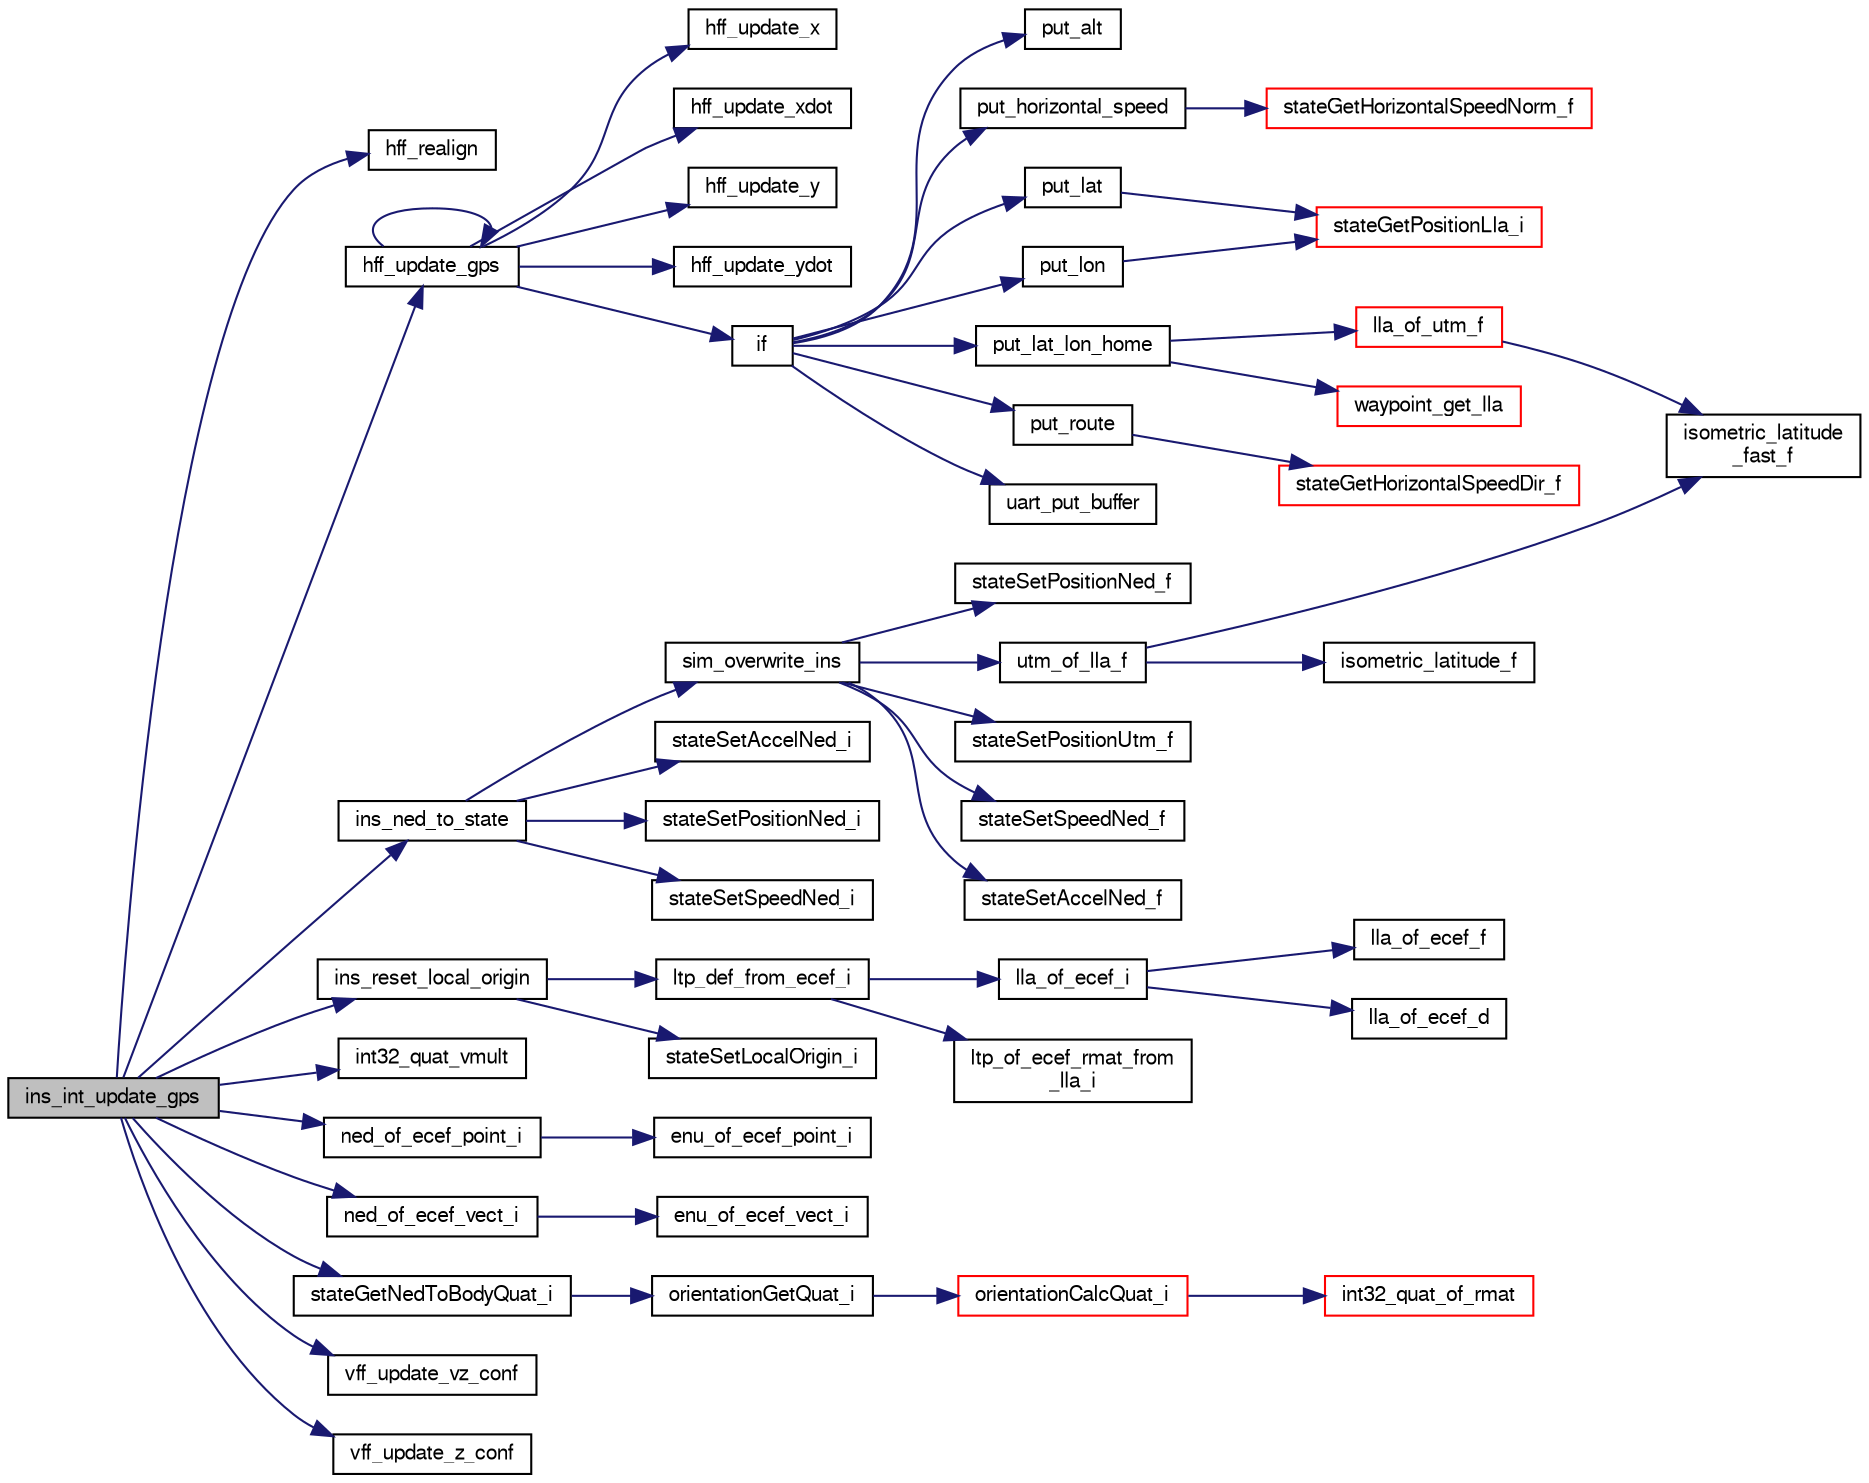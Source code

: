 digraph "ins_int_update_gps"
{
  edge [fontname="FreeSans",fontsize="10",labelfontname="FreeSans",labelfontsize="10"];
  node [fontname="FreeSans",fontsize="10",shape=record];
  rankdir="LR";
  Node1 [label="ins_int_update_gps",height=0.2,width=0.4,color="black", fillcolor="grey75", style="filled", fontcolor="black"];
  Node1 -> Node2 [color="midnightblue",fontsize="10",style="solid",fontname="FreeSans"];
  Node2 [label="hff_realign",height=0.2,width=0.4,color="black", fillcolor="white", style="filled",URL="$hf__float_8c.html#acb140c9500b7043677ca01d5ffa184df"];
  Node1 -> Node3 [color="midnightblue",fontsize="10",style="solid",fontname="FreeSans"];
  Node3 [label="hff_update_gps",height=0.2,width=0.4,color="black", fillcolor="white", style="filled",URL="$hf__float_8c.html#a72f310874029d3bec298c7161601a57e"];
  Node3 -> Node3 [color="midnightblue",fontsize="10",style="solid",fontname="FreeSans"];
  Node3 -> Node4 [color="midnightblue",fontsize="10",style="solid",fontname="FreeSans"];
  Node4 [label="hff_update_x",height=0.2,width=0.4,color="black", fillcolor="white", style="filled",URL="$hf__float_8c.html#a2ffc770376776473d68d000e5b24b669"];
  Node3 -> Node5 [color="midnightblue",fontsize="10",style="solid",fontname="FreeSans"];
  Node5 [label="hff_update_xdot",height=0.2,width=0.4,color="black", fillcolor="white", style="filled",URL="$hf__float_8c.html#a9f81e2e80dcce14b4f1df428c5c8745d"];
  Node3 -> Node6 [color="midnightblue",fontsize="10",style="solid",fontname="FreeSans"];
  Node6 [label="hff_update_y",height=0.2,width=0.4,color="black", fillcolor="white", style="filled",URL="$hf__float_8c.html#a71b7f7c69e39524d4119c921acfacba9"];
  Node3 -> Node7 [color="midnightblue",fontsize="10",style="solid",fontname="FreeSans"];
  Node7 [label="hff_update_ydot",height=0.2,width=0.4,color="black", fillcolor="white", style="filled",URL="$hf__float_8c.html#a19c12c9194c64b92c55ea848272566f0"];
  Node3 -> Node8 [color="midnightblue",fontsize="10",style="solid",fontname="FreeSans"];
  Node8 [label="if",height=0.2,width=0.4,color="black", fillcolor="white", style="filled",URL="$e__identification__fr_8c.html#a92cffae21318c1d983c63f3afa2a8d87"];
  Node8 -> Node9 [color="midnightblue",fontsize="10",style="solid",fontname="FreeSans"];
  Node9 [label="put_alt",height=0.2,width=0.4,color="black", fillcolor="white", style="filled",URL="$e__identification__fr_8c.html#af46aee3f4ea5943261ce0a748645d5ab"];
  Node8 -> Node10 [color="midnightblue",fontsize="10",style="solid",fontname="FreeSans"];
  Node10 [label="put_horizontal_speed",height=0.2,width=0.4,color="black", fillcolor="white", style="filled",URL="$e__identification__fr_8c.html#ad38b113b8c749a0ad70f3226ce4be6c8"];
  Node10 -> Node11 [color="midnightblue",fontsize="10",style="solid",fontname="FreeSans"];
  Node11 [label="stateGetHorizontalSpeedNorm_f",height=0.2,width=0.4,color="red", fillcolor="white", style="filled",URL="$group__state__velocity.html#ga1396b84069296dc0353f25281a472c08",tooltip="Get norm of horizontal ground speed (float). "];
  Node8 -> Node12 [color="midnightblue",fontsize="10",style="solid",fontname="FreeSans"];
  Node12 [label="put_lat",height=0.2,width=0.4,color="black", fillcolor="white", style="filled",URL="$e__identification__fr_8c.html#abe4d49e345383266eb45de2d01dc9998"];
  Node12 -> Node13 [color="midnightblue",fontsize="10",style="solid",fontname="FreeSans"];
  Node13 [label="stateGetPositionLla_i",height=0.2,width=0.4,color="red", fillcolor="white", style="filled",URL="$group__state__position.html#ga99473409b740a26c0e2b9a5bd8e9defb",tooltip="Get position in LLA coordinates (int). "];
  Node8 -> Node14 [color="midnightblue",fontsize="10",style="solid",fontname="FreeSans"];
  Node14 [label="put_lat_lon_home",height=0.2,width=0.4,color="black", fillcolor="white", style="filled",URL="$e__identification__fr_8c.html#ab86f66c5c2a551aabe930fff3a5120d3"];
  Node14 -> Node15 [color="midnightblue",fontsize="10",style="solid",fontname="FreeSans"];
  Node15 [label="lla_of_utm_f",height=0.2,width=0.4,color="red", fillcolor="white", style="filled",URL="$pprz__geodetic__float_8c.html#a30c2e47ec9a898079c04e8b08496b455"];
  Node15 -> Node16 [color="midnightblue",fontsize="10",style="solid",fontname="FreeSans"];
  Node16 [label="isometric_latitude\l_fast_f",height=0.2,width=0.4,color="black", fillcolor="white", style="filled",URL="$pprz__geodetic__float_8c.html#a21ea1b369f7d4abd984fb89c488dde24"];
  Node14 -> Node17 [color="midnightblue",fontsize="10",style="solid",fontname="FreeSans"];
  Node17 [label="waypoint_get_lla",height=0.2,width=0.4,color="red", fillcolor="white", style="filled",URL="$nav_2waypoints_8c.html#a2ed9112b04893275873729d03176f490",tooltip="Get LLA coordinates of waypoint. "];
  Node8 -> Node18 [color="midnightblue",fontsize="10",style="solid",fontname="FreeSans"];
  Node18 [label="put_lon",height=0.2,width=0.4,color="black", fillcolor="white", style="filled",URL="$e__identification__fr_8c.html#a58d75f9f286ae788eb5a93131c69b9cf"];
  Node18 -> Node13 [color="midnightblue",fontsize="10",style="solid",fontname="FreeSans"];
  Node8 -> Node19 [color="midnightblue",fontsize="10",style="solid",fontname="FreeSans"];
  Node19 [label="put_route",height=0.2,width=0.4,color="black", fillcolor="white", style="filled",URL="$e__identification__fr_8c.html#ad697ac22d1fafd997a6033c81aac40c9"];
  Node19 -> Node20 [color="midnightblue",fontsize="10",style="solid",fontname="FreeSans"];
  Node20 [label="stateGetHorizontalSpeedDir_f",height=0.2,width=0.4,color="red", fillcolor="white", style="filled",URL="$group__state__velocity.html#ga6f8b83126a235daea584aa9ce97f7fac",tooltip="Get dir of horizontal ground speed (float). "];
  Node8 -> Node21 [color="midnightblue",fontsize="10",style="solid",fontname="FreeSans"];
  Node21 [label="uart_put_buffer",height=0.2,width=0.4,color="black", fillcolor="white", style="filled",URL="$chibios_2mcu__periph_2uart__arch_8c.html#aafe5af02ef8bf915fcd76d39896174a3",tooltip="Uart transmit buffer implementation. "];
  Node1 -> Node22 [color="midnightblue",fontsize="10",style="solid",fontname="FreeSans"];
  Node22 [label="ins_ned_to_state",height=0.2,width=0.4,color="black", fillcolor="white", style="filled",URL="$ins__int_8c.html#a906e42c3bdc95d6fa78d129fbf20719e",tooltip="copy position and speed to state interface "];
  Node22 -> Node23 [color="midnightblue",fontsize="10",style="solid",fontname="FreeSans"];
  Node23 [label="sim_overwrite_ins",height=0.2,width=0.4,color="black", fillcolor="white", style="filled",URL="$nps__autopilot_8h.html#a636593c9bb6482b2a36d64bef4975310"];
  Node23 -> Node24 [color="midnightblue",fontsize="10",style="solid",fontname="FreeSans"];
  Node24 [label="stateSetPositionNed_f",height=0.2,width=0.4,color="black", fillcolor="white", style="filled",URL="$group__state__position.html#ga9ff9643cd109a27a481d5883652d0f08",tooltip="Set position from local NED coordinates (float). "];
  Node23 -> Node25 [color="midnightblue",fontsize="10",style="solid",fontname="FreeSans"];
  Node25 [label="utm_of_lla_f",height=0.2,width=0.4,color="black", fillcolor="white", style="filled",URL="$pprz__geodetic__float_8c.html#af99d4775df518f30b741b49c26eceedd"];
  Node25 -> Node26 [color="midnightblue",fontsize="10",style="solid",fontname="FreeSans"];
  Node26 [label="isometric_latitude_f",height=0.2,width=0.4,color="black", fillcolor="white", style="filled",URL="$pprz__geodetic__float_8c.html#a25c5bd31de0ea0d0caf14a0d217ad3ea"];
  Node25 -> Node16 [color="midnightblue",fontsize="10",style="solid",fontname="FreeSans"];
  Node23 -> Node27 [color="midnightblue",fontsize="10",style="solid",fontname="FreeSans"];
  Node27 [label="stateSetPositionUtm_f",height=0.2,width=0.4,color="black", fillcolor="white", style="filled",URL="$group__state__position.html#gac6c73e42fc6b5891cb23454ad9c68c92",tooltip="Set position from UTM coordinates (float). "];
  Node23 -> Node28 [color="midnightblue",fontsize="10",style="solid",fontname="FreeSans"];
  Node28 [label="stateSetSpeedNed_f",height=0.2,width=0.4,color="black", fillcolor="white", style="filled",URL="$group__state__velocity.html#gae6549b15cd961047c89481ab2d87171f",tooltip="Set ground speed in local NED coordinates (float). "];
  Node23 -> Node29 [color="midnightblue",fontsize="10",style="solid",fontname="FreeSans"];
  Node29 [label="stateSetAccelNed_f",height=0.2,width=0.4,color="black", fillcolor="white", style="filled",URL="$group__state__acceleration.html#ga27b8f24af6ddce14389efaa5ec119967",tooltip="Set acceleration in NED coordinates (float). "];
  Node22 -> Node30 [color="midnightblue",fontsize="10",style="solid",fontname="FreeSans"];
  Node30 [label="stateSetAccelNed_i",height=0.2,width=0.4,color="black", fillcolor="white", style="filled",URL="$group__state__acceleration.html#ga44bccfd32b2928abef6b08c4f867c1be",tooltip="Set acceleration in NED coordinates (int). "];
  Node22 -> Node31 [color="midnightblue",fontsize="10",style="solid",fontname="FreeSans"];
  Node31 [label="stateSetPositionNed_i",height=0.2,width=0.4,color="black", fillcolor="white", style="filled",URL="$group__state__position.html#ga83bd9c7ef9bfff9ff41a5d290be52438",tooltip="Set position from local NED coordinates (int). "];
  Node22 -> Node32 [color="midnightblue",fontsize="10",style="solid",fontname="FreeSans"];
  Node32 [label="stateSetSpeedNed_i",height=0.2,width=0.4,color="black", fillcolor="white", style="filled",URL="$group__state__velocity.html#gaa6cbe14043ae394f4994ac02bee85644",tooltip="Set ground speed in local NED coordinates (int). "];
  Node1 -> Node33 [color="midnightblue",fontsize="10",style="solid",fontname="FreeSans"];
  Node33 [label="ins_reset_local_origin",height=0.2,width=0.4,color="black", fillcolor="white", style="filled",URL="$ins__int_8c.html#a14cb66a86c67d8b9216a8c12f58c311b",tooltip="INS local origin reset. "];
  Node33 -> Node34 [color="midnightblue",fontsize="10",style="solid",fontname="FreeSans"];
  Node34 [label="ltp_def_from_ecef_i",height=0.2,width=0.4,color="black", fillcolor="white", style="filled",URL="$group__math__geodetic__int.html#ga5afd098a83e572b854e157486ccb569f"];
  Node34 -> Node35 [color="midnightblue",fontsize="10",style="solid",fontname="FreeSans"];
  Node35 [label="lla_of_ecef_i",height=0.2,width=0.4,color="black", fillcolor="white", style="filled",URL="$group__math__geodetic__int.html#gaea47a32071c2427f895fcb1df32c4e23",tooltip="Convert a ECEF to LLA. "];
  Node35 -> Node36 [color="midnightblue",fontsize="10",style="solid",fontname="FreeSans"];
  Node36 [label="lla_of_ecef_f",height=0.2,width=0.4,color="black", fillcolor="white", style="filled",URL="$pprz__geodetic__float_8c.html#adecd186d51b41b09f0cad928c0d2f68e"];
  Node35 -> Node37 [color="midnightblue",fontsize="10",style="solid",fontname="FreeSans"];
  Node37 [label="lla_of_ecef_d",height=0.2,width=0.4,color="black", fillcolor="white", style="filled",URL="$group__math__geodetic__double.html#ga9d3464ccabcd97db9fb4e1c7d25dfe16"];
  Node34 -> Node38 [color="midnightblue",fontsize="10",style="solid",fontname="FreeSans"];
  Node38 [label="ltp_of_ecef_rmat_from\l_lla_i",height=0.2,width=0.4,color="black", fillcolor="white", style="filled",URL="$group__math__geodetic__int.html#ga6b7ff6661d7385053cc297340d6a5cc9"];
  Node33 -> Node39 [color="midnightblue",fontsize="10",style="solid",fontname="FreeSans"];
  Node39 [label="stateSetLocalOrigin_i",height=0.2,width=0.4,color="black", fillcolor="white", style="filled",URL="$group__state__position.html#gacc086fcd500269371c8c6eabbf3d557e",tooltip="Set the local (flat earth) coordinate frame origin (int). "];
  Node1 -> Node40 [color="midnightblue",fontsize="10",style="solid",fontname="FreeSans"];
  Node40 [label="int32_quat_vmult",height=0.2,width=0.4,color="black", fillcolor="white", style="filled",URL="$group__math__algebra__int.html#gaaff21c8123f18d9cc35a508791489263",tooltip="rotate 3D vector by quaternion. "];
  Node1 -> Node41 [color="midnightblue",fontsize="10",style="solid",fontname="FreeSans"];
  Node41 [label="ned_of_ecef_point_i",height=0.2,width=0.4,color="black", fillcolor="white", style="filled",URL="$group__math__geodetic__int.html#ga9307e97057d51e781def8a03dea804f6",tooltip="Convert a point from ECEF to local NED. "];
  Node41 -> Node42 [color="midnightblue",fontsize="10",style="solid",fontname="FreeSans"];
  Node42 [label="enu_of_ecef_point_i",height=0.2,width=0.4,color="black", fillcolor="white", style="filled",URL="$group__math__geodetic__int.html#ga85bcbfc73a43b120465422ec55647573",tooltip="Convert a point from ECEF to local ENU. "];
  Node1 -> Node43 [color="midnightblue",fontsize="10",style="solid",fontname="FreeSans"];
  Node43 [label="ned_of_ecef_vect_i",height=0.2,width=0.4,color="black", fillcolor="white", style="filled",URL="$group__math__geodetic__int.html#gab4eda479f4c01e96082d8a352f16cfea",tooltip="Rotate a vector from ECEF to NED. "];
  Node43 -> Node44 [color="midnightblue",fontsize="10",style="solid",fontname="FreeSans"];
  Node44 [label="enu_of_ecef_vect_i",height=0.2,width=0.4,color="black", fillcolor="white", style="filled",URL="$group__math__geodetic__int.html#gaf0ee62cd162ca87bc294be6cfd107986",tooltip="Rotate a vector from ECEF to ENU. "];
  Node1 -> Node45 [color="midnightblue",fontsize="10",style="solid",fontname="FreeSans"];
  Node45 [label="stateGetNedToBodyQuat_i",height=0.2,width=0.4,color="black", fillcolor="white", style="filled",URL="$group__state__attitude.html#ga28e5de0a4822cabcfe8350e2343111ce",tooltip="Get vehicle body attitude quaternion (int). "];
  Node45 -> Node46 [color="midnightblue",fontsize="10",style="solid",fontname="FreeSans"];
  Node46 [label="orientationGetQuat_i",height=0.2,width=0.4,color="black", fillcolor="white", style="filled",URL="$group__math__orientation__representation.html#ga86b153b2106a638cef8e314125c47306",tooltip="Get vehicle body attitude quaternion (int). "];
  Node46 -> Node47 [color="midnightblue",fontsize="10",style="solid",fontname="FreeSans"];
  Node47 [label="orientationCalcQuat_i",height=0.2,width=0.4,color="red", fillcolor="white", style="filled",URL="$group__math__orientation__representation.html#gaa411e2093feec3fef9e18c4a52b74c38"];
  Node47 -> Node48 [color="midnightblue",fontsize="10",style="solid",fontname="FreeSans"];
  Node48 [label="int32_quat_of_rmat",height=0.2,width=0.4,color="red", fillcolor="white", style="filled",URL="$group__math__algebra__int.html#ga492c7dfcb9089c8bdb0d20d89089b542",tooltip="Quaternion from rotation matrix. "];
  Node1 -> Node49 [color="midnightblue",fontsize="10",style="solid",fontname="FreeSans"];
  Node49 [label="vff_update_vz_conf",height=0.2,width=0.4,color="black", fillcolor="white", style="filled",URL="$vf__extended__float_8c.html#a7d74fd7f8f95cece04e3c147e409f935"];
  Node1 -> Node50 [color="midnightblue",fontsize="10",style="solid",fontname="FreeSans"];
  Node50 [label="vff_update_z_conf",height=0.2,width=0.4,color="black", fillcolor="white", style="filled",URL="$vf__extended__float_8c.html#a383a56a1eaa73890c3b6ca0599c3fb67"];
}
